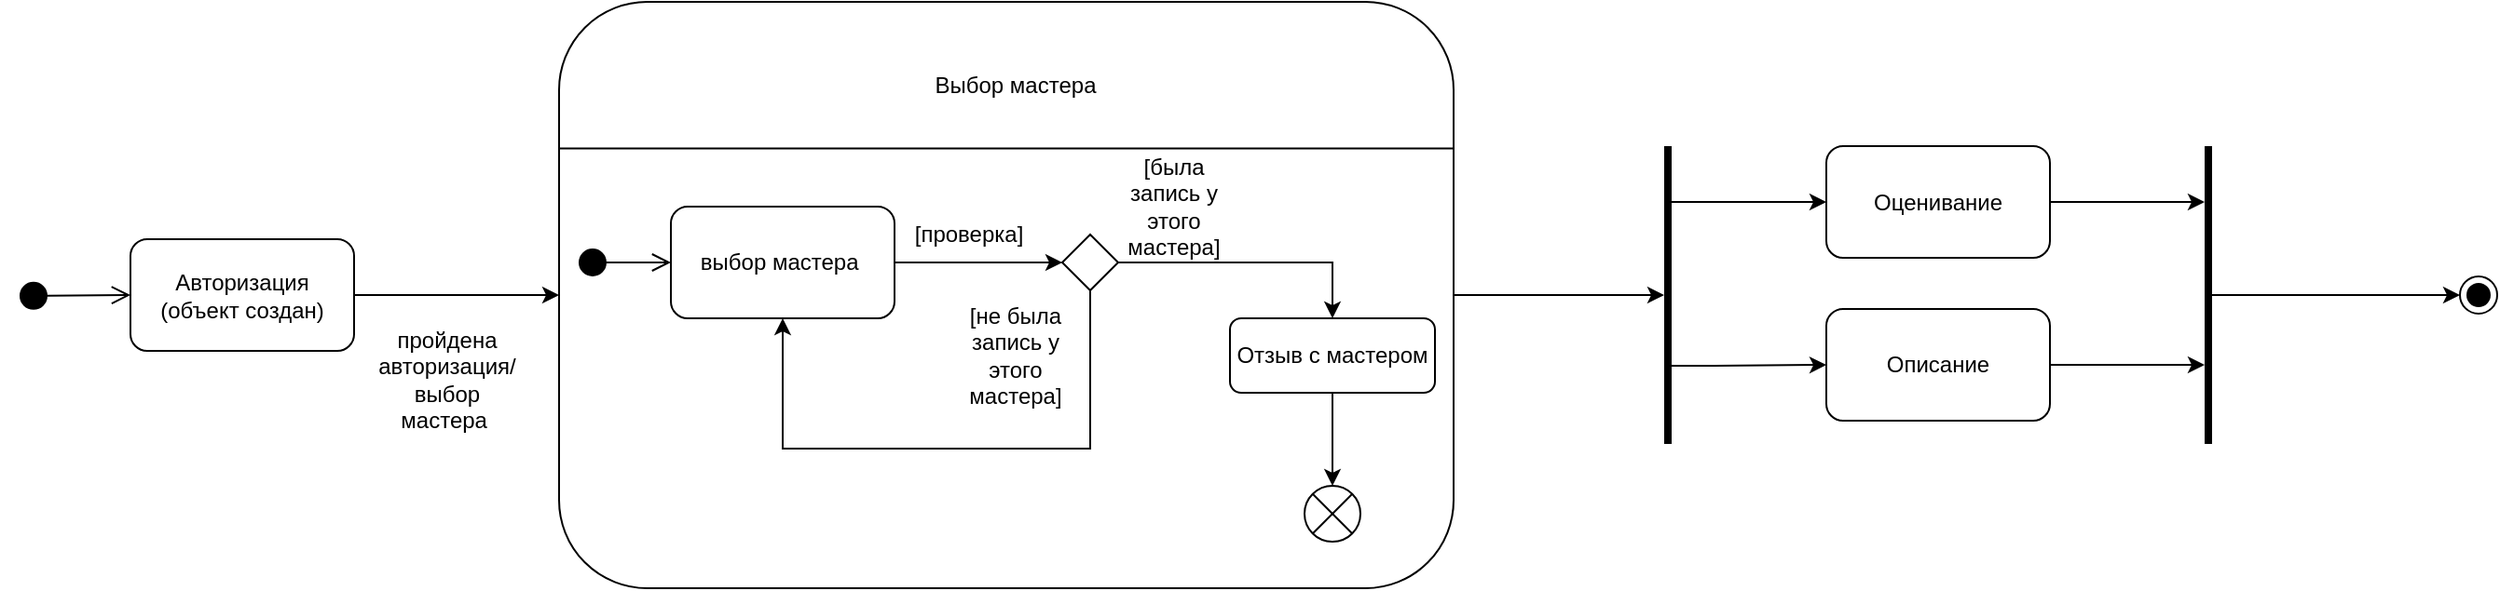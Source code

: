 <mxfile version="22.1.6" type="github">
  <diagram name="Страница — 1" id="i03Dcrw-lSY2_fy-uRdG">
    <mxGraphModel dx="1431" dy="810" grid="1" gridSize="10" guides="1" tooltips="1" connect="1" arrows="1" fold="1" page="1" pageScale="1" pageWidth="827" pageHeight="1169" math="0" shadow="0">
      <root>
        <mxCell id="0" />
        <mxCell id="1" parent="0" />
        <mxCell id="OkwgzxEuTPkFEzWDDE73-4" value="" style="html=1;verticalAlign=bottom;startArrow=circle;startFill=1;endArrow=open;startSize=6;endSize=8;curved=0;rounded=0;entryX=0;entryY=0.5;entryDx=0;entryDy=0;" edge="1" parent="1" target="OkwgzxEuTPkFEzWDDE73-5">
          <mxGeometry width="80" relative="1" as="geometry">
            <mxPoint x="20" y="298" as="sourcePoint" />
            <mxPoint x="150" y="260" as="targetPoint" />
          </mxGeometry>
        </mxCell>
        <mxCell id="OkwgzxEuTPkFEzWDDE73-6" style="edgeStyle=orthogonalEdgeStyle;rounded=0;orthogonalLoop=1;jettySize=auto;html=1;entryX=0;entryY=0.5;entryDx=0;entryDy=0;" edge="1" parent="1" source="OkwgzxEuTPkFEzWDDE73-5" target="OkwgzxEuTPkFEzWDDE73-9">
          <mxGeometry relative="1" as="geometry">
            <mxPoint x="360.0" y="345" as="targetPoint" />
          </mxGeometry>
        </mxCell>
        <mxCell id="OkwgzxEuTPkFEzWDDE73-5" value="Авторизация &lt;br&gt;(объект создан)" style="rounded=1;whiteSpace=wrap;html=1;" vertex="1" parent="1">
          <mxGeometry x="80" y="267.5" width="120" height="60" as="geometry" />
        </mxCell>
        <mxCell id="OkwgzxEuTPkFEzWDDE73-79" style="edgeStyle=orthogonalEdgeStyle;rounded=0;orthogonalLoop=1;jettySize=auto;html=1;" edge="1" parent="1" source="OkwgzxEuTPkFEzWDDE73-9" target="OkwgzxEuTPkFEzWDDE73-77">
          <mxGeometry relative="1" as="geometry">
            <Array as="points">
              <mxPoint x="880" y="298" />
              <mxPoint x="880" y="298" />
            </Array>
          </mxGeometry>
        </mxCell>
        <mxCell id="OkwgzxEuTPkFEzWDDE73-9" value="" style="rounded=1;whiteSpace=wrap;html=1;" vertex="1" parent="1">
          <mxGeometry x="310" y="140" width="480" height="315" as="geometry" />
        </mxCell>
        <mxCell id="OkwgzxEuTPkFEzWDDE73-10" value="" style="endArrow=none;html=1;rounded=0;exitX=0;exitY=0.25;exitDx=0;exitDy=0;entryX=1;entryY=0.25;entryDx=0;entryDy=0;" edge="1" parent="1" source="OkwgzxEuTPkFEzWDDE73-9" target="OkwgzxEuTPkFEzWDDE73-9">
          <mxGeometry width="50" height="50" relative="1" as="geometry">
            <mxPoint x="500" y="390" as="sourcePoint" />
            <mxPoint x="550" y="340" as="targetPoint" />
          </mxGeometry>
        </mxCell>
        <mxCell id="OkwgzxEuTPkFEzWDDE73-11" value="Выбор мастера" style="text;html=1;strokeColor=none;fillColor=none;align=center;verticalAlign=middle;whiteSpace=wrap;rounded=0;movable=1;resizable=1;rotatable=1;deletable=1;editable=1;locked=0;connectable=1;" vertex="1" parent="1">
          <mxGeometry x="490" y="170" width="130" height="30" as="geometry" />
        </mxCell>
        <mxCell id="OkwgzxEuTPkFEzWDDE73-17" style="edgeStyle=orthogonalEdgeStyle;rounded=0;orthogonalLoop=1;jettySize=auto;html=1;entryX=0;entryY=0.5;entryDx=0;entryDy=0;" edge="1" parent="1" source="OkwgzxEuTPkFEzWDDE73-12" target="OkwgzxEuTPkFEzWDDE73-16">
          <mxGeometry relative="1" as="geometry" />
        </mxCell>
        <mxCell id="OkwgzxEuTPkFEzWDDE73-12" value="выбор мастера&amp;nbsp;" style="rounded=1;whiteSpace=wrap;html=1;" vertex="1" parent="1">
          <mxGeometry x="370" y="250" width="120" height="60" as="geometry" />
        </mxCell>
        <mxCell id="OkwgzxEuTPkFEzWDDE73-15" value="" style="html=1;verticalAlign=bottom;startArrow=circle;startFill=1;endArrow=open;startSize=6;endSize=8;curved=0;rounded=0;entryX=0;entryY=0.5;entryDx=0;entryDy=0;" edge="1" parent="1" target="OkwgzxEuTPkFEzWDDE73-12">
          <mxGeometry width="80" relative="1" as="geometry">
            <mxPoint x="320" y="280" as="sourcePoint" />
            <mxPoint x="350" y="279.41" as="targetPoint" />
          </mxGeometry>
        </mxCell>
        <mxCell id="OkwgzxEuTPkFEzWDDE73-16" value="" style="rhombus;whiteSpace=wrap;html=1;" vertex="1" parent="1">
          <mxGeometry x="580" y="265" width="30" height="30" as="geometry" />
        </mxCell>
        <mxCell id="OkwgzxEuTPkFEzWDDE73-21" value="" style="verticalLabelPosition=bottom;verticalAlign=top;html=1;shape=mxgraph.flowchart.or;" vertex="1" parent="1">
          <mxGeometry x="710" y="400" width="30" height="30" as="geometry" />
        </mxCell>
        <mxCell id="OkwgzxEuTPkFEzWDDE73-24" style="edgeStyle=orthogonalEdgeStyle;rounded=0;orthogonalLoop=1;jettySize=auto;html=1;entryX=0.5;entryY=0;entryDx=0;entryDy=0;" edge="1" parent="1" source="OkwgzxEuTPkFEzWDDE73-16" target="OkwgzxEuTPkFEzWDDE73-28">
          <mxGeometry relative="1" as="geometry">
            <mxPoint x="725" y="330" as="targetPoint" />
          </mxGeometry>
        </mxCell>
        <mxCell id="OkwgzxEuTPkFEzWDDE73-26" value="[проверка]" style="text;html=1;strokeColor=none;fillColor=none;align=center;verticalAlign=middle;whiteSpace=wrap;rounded=0;" vertex="1" parent="1">
          <mxGeometry x="500" y="250" width="60" height="30" as="geometry" />
        </mxCell>
        <mxCell id="OkwgzxEuTPkFEzWDDE73-27" value="[была запись у этого мастера]" style="text;html=1;strokeColor=none;fillColor=none;align=center;verticalAlign=middle;whiteSpace=wrap;rounded=0;" vertex="1" parent="1">
          <mxGeometry x="610" y="235" width="60" height="30" as="geometry" />
        </mxCell>
        <mxCell id="OkwgzxEuTPkFEzWDDE73-28" value="Отзыв с мастером" style="rounded=1;whiteSpace=wrap;html=1;" vertex="1" parent="1">
          <mxGeometry x="670" y="310" width="110" height="40" as="geometry" />
        </mxCell>
        <mxCell id="OkwgzxEuTPkFEzWDDE73-29" style="edgeStyle=orthogonalEdgeStyle;rounded=0;orthogonalLoop=1;jettySize=auto;html=1;entryX=0.5;entryY=0;entryDx=0;entryDy=0;entryPerimeter=0;" edge="1" parent="1" source="OkwgzxEuTPkFEzWDDE73-28" target="OkwgzxEuTPkFEzWDDE73-21">
          <mxGeometry relative="1" as="geometry" />
        </mxCell>
        <mxCell id="OkwgzxEuTPkFEzWDDE73-30" value="[не была запись у этого мастера]" style="text;html=1;strokeColor=none;fillColor=none;align=center;verticalAlign=middle;whiteSpace=wrap;rounded=0;" vertex="1" parent="1">
          <mxGeometry x="525" y="315" width="60" height="30" as="geometry" />
        </mxCell>
        <mxCell id="OkwgzxEuTPkFEzWDDE73-33" style="edgeStyle=orthogonalEdgeStyle;rounded=0;orthogonalLoop=1;jettySize=auto;html=1;" edge="1" parent="1" source="OkwgzxEuTPkFEzWDDE73-16" target="OkwgzxEuTPkFEzWDDE73-12">
          <mxGeometry relative="1" as="geometry">
            <Array as="points">
              <mxPoint x="595" y="380" />
              <mxPoint x="430" y="380" />
            </Array>
          </mxGeometry>
        </mxCell>
        <mxCell id="OkwgzxEuTPkFEzWDDE73-83" style="edgeStyle=orthogonalEdgeStyle;rounded=0;orthogonalLoop=1;jettySize=auto;html=1;" edge="1" parent="1" source="OkwgzxEuTPkFEzWDDE73-35" target="OkwgzxEuTPkFEzWDDE73-78">
          <mxGeometry relative="1" as="geometry">
            <Array as="points">
              <mxPoint x="1180" y="247.5" />
              <mxPoint x="1180" y="247.5" />
            </Array>
          </mxGeometry>
        </mxCell>
        <mxCell id="OkwgzxEuTPkFEzWDDE73-35" value="Оценивание" style="rounded=1;whiteSpace=wrap;html=1;" vertex="1" parent="1">
          <mxGeometry x="990" y="217.5" width="120" height="60" as="geometry" />
        </mxCell>
        <mxCell id="OkwgzxEuTPkFEzWDDE73-84" style="edgeStyle=orthogonalEdgeStyle;rounded=0;orthogonalLoop=1;jettySize=auto;html=1;" edge="1" parent="1" source="OkwgzxEuTPkFEzWDDE73-36" target="OkwgzxEuTPkFEzWDDE73-78">
          <mxGeometry relative="1" as="geometry">
            <Array as="points">
              <mxPoint x="1180" y="335.5" />
              <mxPoint x="1180" y="335.5" />
            </Array>
          </mxGeometry>
        </mxCell>
        <mxCell id="OkwgzxEuTPkFEzWDDE73-36" value="Описание" style="rounded=1;whiteSpace=wrap;html=1;" vertex="1" parent="1">
          <mxGeometry x="990" y="305" width="120" height="60" as="geometry" />
        </mxCell>
        <mxCell id="OkwgzxEuTPkFEzWDDE73-39" value="" style="ellipse;html=1;shape=endState;fillColor=#000000;strokeColor=#000000;" vertex="1" parent="1">
          <mxGeometry x="1330" y="287.5" width="20" height="20" as="geometry" />
        </mxCell>
        <mxCell id="OkwgzxEuTPkFEzWDDE73-80" style="edgeStyle=orthogonalEdgeStyle;rounded=0;orthogonalLoop=1;jettySize=auto;html=1;entryX=0;entryY=0.5;entryDx=0;entryDy=0;" edge="1" parent="1" source="OkwgzxEuTPkFEzWDDE73-77" target="OkwgzxEuTPkFEzWDDE73-35">
          <mxGeometry relative="1" as="geometry">
            <Array as="points">
              <mxPoint x="930" y="247.5" />
              <mxPoint x="930" y="247.5" />
            </Array>
          </mxGeometry>
        </mxCell>
        <mxCell id="OkwgzxEuTPkFEzWDDE73-81" style="edgeStyle=orthogonalEdgeStyle;rounded=0;orthogonalLoop=1;jettySize=auto;html=1;entryX=0;entryY=0.5;entryDx=0;entryDy=0;" edge="1" parent="1" source="OkwgzxEuTPkFEzWDDE73-77" target="OkwgzxEuTPkFEzWDDE73-36">
          <mxGeometry relative="1" as="geometry">
            <Array as="points">
              <mxPoint x="930" y="335.5" />
              <mxPoint x="930" y="335.5" />
            </Array>
          </mxGeometry>
        </mxCell>
        <mxCell id="OkwgzxEuTPkFEzWDDE73-77" value="" style="line;strokeWidth=4;direction=south;html=1;perimeter=backbonePerimeter;points=[];outlineConnect=0;" vertex="1" parent="1">
          <mxGeometry x="900" y="217.5" width="10" height="160" as="geometry" />
        </mxCell>
        <mxCell id="OkwgzxEuTPkFEzWDDE73-85" style="edgeStyle=orthogonalEdgeStyle;rounded=0;orthogonalLoop=1;jettySize=auto;html=1;entryX=0;entryY=0.5;entryDx=0;entryDy=0;" edge="1" parent="1" source="OkwgzxEuTPkFEzWDDE73-78" target="OkwgzxEuTPkFEzWDDE73-39">
          <mxGeometry relative="1" as="geometry" />
        </mxCell>
        <mxCell id="OkwgzxEuTPkFEzWDDE73-78" value="" style="line;strokeWidth=4;direction=south;html=1;perimeter=backbonePerimeter;points=[];outlineConnect=0;" vertex="1" parent="1">
          <mxGeometry x="1190" y="217.5" width="10" height="160" as="geometry" />
        </mxCell>
        <mxCell id="OkwgzxEuTPkFEzWDDE73-89" value="пройдена авторизация/ выбор мастера&amp;nbsp;" style="text;html=1;strokeColor=none;fillColor=none;align=center;verticalAlign=middle;whiteSpace=wrap;rounded=0;" vertex="1" parent="1">
          <mxGeometry x="220" y="327.5" width="60" height="30" as="geometry" />
        </mxCell>
      </root>
    </mxGraphModel>
  </diagram>
</mxfile>
